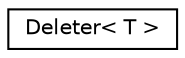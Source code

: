 digraph "Graphical Class Hierarchy"
{
  edge [fontname="Helvetica",fontsize="10",labelfontname="Helvetica",labelfontsize="10"];
  node [fontname="Helvetica",fontsize="10",shape=record];
  rankdir="LR";
  Node0 [label="Deleter\< T \>",height=0.2,width=0.4,color="black", fillcolor="white", style="filled",URL="$struct_deleter.html"];
}
